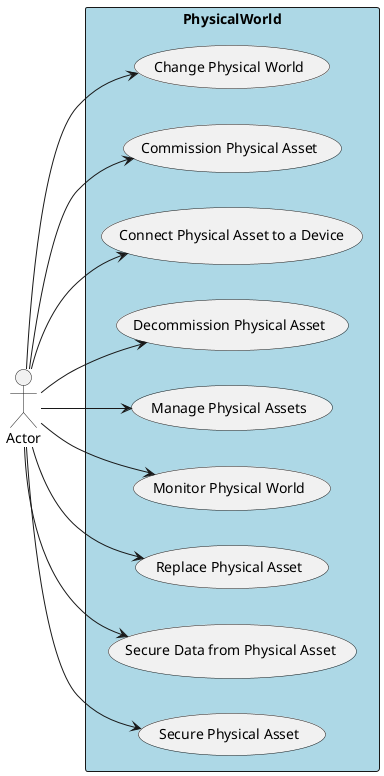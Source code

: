 @startuml

left to right direction


Actor "Actor" as Actor


rectangle "PhysicalWorld" as pw #lightblue {
        usecase "Change Physical World" as ChangePhysicalWorld
    Actor --> ChangePhysicalWorld
    usecase "Commission Physical Asset" as CommissionPhysicalAsset
    Actor --> CommissionPhysicalAsset
    usecase "Connect Physical Asset to a Device" as ConnectPhysicalAssettoaDevice
    Actor --> ConnectPhysicalAssettoaDevice
    usecase "Decommission Physical Asset" as DecommissionPhysicalAsset
    Actor --> DecommissionPhysicalAsset
    usecase "Manage Physical Assets" as ManagePhysicalAssets
    Actor --> ManagePhysicalAssets
    usecase "Monitor Physical World" as MonitorPhysicalWorld
    Actor --> MonitorPhysicalWorld
    usecase "Replace Physical Asset" as ReplacePhysicalAsset
    Actor --> ReplacePhysicalAsset
    usecase "Secure Data from Physical Asset" as SecureDatafromPhysicalAsset
    Actor --> SecureDatafromPhysicalAsset
    usecase "Secure Physical Asset" as SecurePhysicalAsset
    Actor --> SecurePhysicalAsset

}


@enduml
